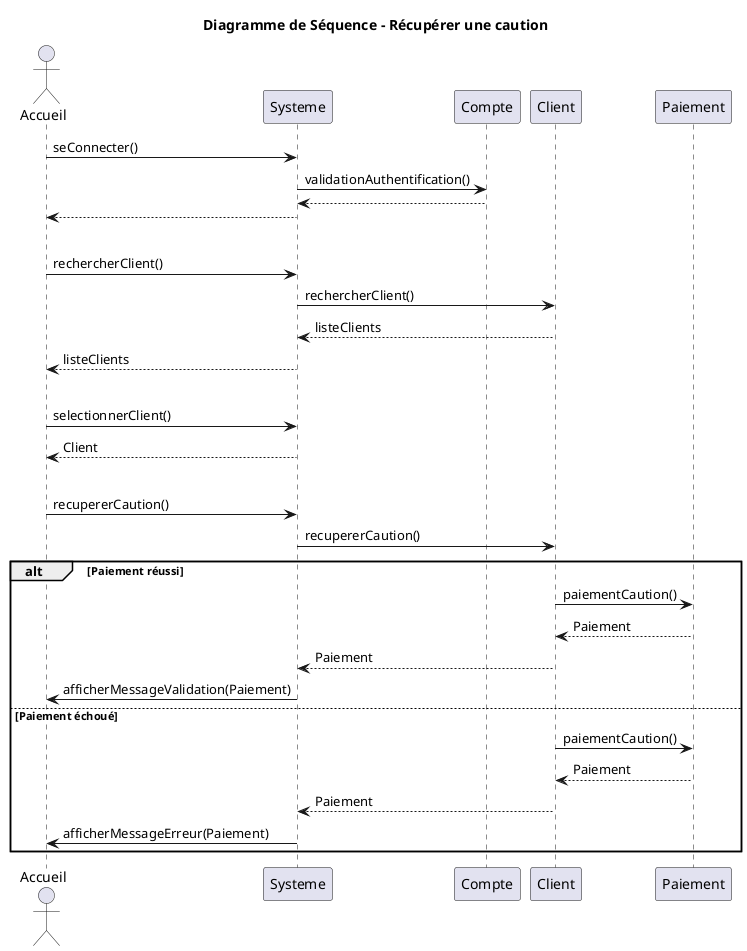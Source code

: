 @startuml
title Diagramme de Séquence - Récupérer une caution
actor Accueil
participant Systeme
participant Compte
participant Client
participant Paiement

'Connexion à un compte'
Accueil -> Systeme: seConnecter()
Systeme -> Compte: validationAuthentification()
return
Systeme --> Accueil

'Séparation'
|||

'Accueil sélectionne un client'
Accueil -> Systeme: rechercherClient()
Systeme -> Client: rechercherClient()
return listeClients
Accueil <-- Systeme: listeClients


'Séparation'
|||

'Sélection d'un client'
Accueil -> Systeme: selectionnerClient()
return Client

'Séparation'
|||

'Accueil récupère la caution'
Accueil -> Systeme: recupererCaution()
Systeme -> Client: recupererCaution()
alt Paiement réussi
Client -> Paiement: paiementCaution()
return Paiement
Systeme <-- Client: Paiement
Accueil <- Systeme: afficherMessageValidation(Paiement)

else Paiement échoué
Client -> Paiement: paiementCaution()
return Paiement
Systeme <-- Client: Paiement
Accueil <- Systeme: afficherMessageErreur(Paiement)
end

@enduml